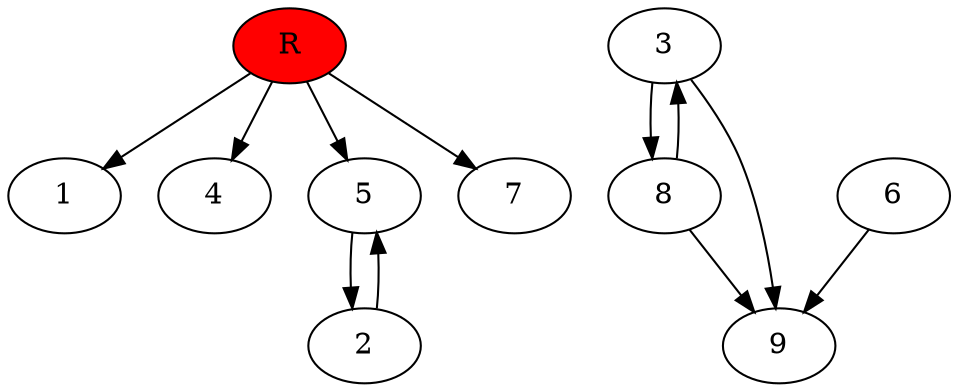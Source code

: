 digraph prb37600 {
	1
	2
	3
	4
	5
	6
	7
	8
	R [fillcolor="#ff0000" style=filled]
	2 -> 5
	3 -> 8
	3 -> 9
	5 -> 2
	6 -> 9
	8 -> 3
	8 -> 9
	R -> 1
	R -> 4
	R -> 5
	R -> 7
}
